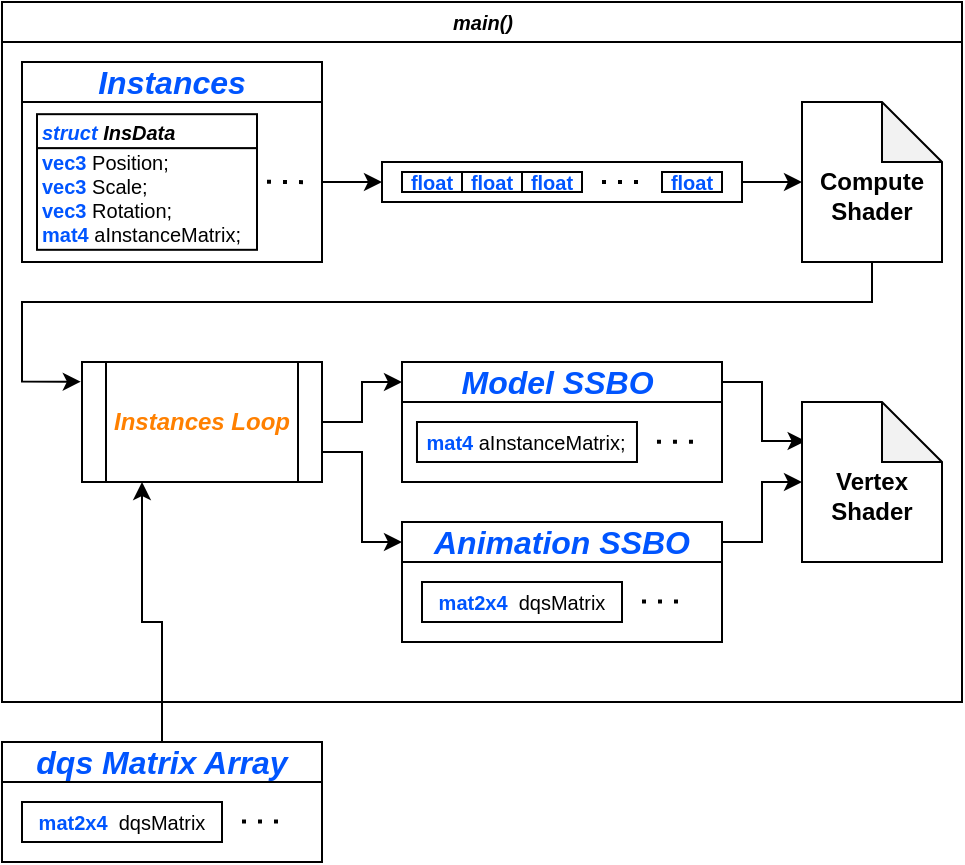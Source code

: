 <mxfile version="14.5.1" type="github">
  <diagram id="C5RBs43oDa-KdzZeNtuy" name="Page-1">
    <mxGraphModel dx="790" dy="433" grid="1" gridSize="10" guides="1" tooltips="1" connect="1" arrows="1" fold="1" page="1" pageScale="1" pageWidth="827" pageHeight="1169" math="0" shadow="0">
      <root>
        <mxCell id="WIyWlLk6GJQsqaUBKTNV-0" />
        <mxCell id="WIyWlLk6GJQsqaUBKTNV-1" parent="WIyWlLk6GJQsqaUBKTNV-0" />
        <mxCell id="tY8or2dxc5fbOtywsdqu-50" value="&lt;i&gt;&lt;font color=&quot;#000000&quot;&gt;main()&lt;/font&gt;&lt;/i&gt;" style="swimlane;html=1;startSize=20;horizontal=1;containerType=tree;fontSize=10;fontColor=#0055FF;align=center;" vertex="1" parent="WIyWlLk6GJQsqaUBKTNV-1">
          <mxGeometry x="270" y="140" width="480" height="350" as="geometry" />
        </mxCell>
        <mxCell id="tY8or2dxc5fbOtywsdqu-100" value="" style="rounded=0;whiteSpace=wrap;html=1;fontSize=16;fontColor=#0055FF;align=center;" vertex="1" parent="tY8or2dxc5fbOtywsdqu-50">
          <mxGeometry x="200" y="200" width="160" height="40" as="geometry" />
        </mxCell>
        <mxCell id="tY8or2dxc5fbOtywsdqu-108" value="&lt;font style=&quot;font-size: 10px&quot;&gt;&lt;b style=&quot;text-align: left&quot;&gt;mat4&lt;/b&gt;&lt;span style=&quot;text-align: left&quot;&gt;&amp;nbsp;&lt;/span&gt;&lt;font color=&quot;#000000&quot; style=&quot;text-align: left ; font-size: 10px&quot;&gt;aInstanceMatrix;&lt;/font&gt;&lt;/font&gt;" style="rounded=0;whiteSpace=wrap;html=1;fontSize=10;fontColor=#0055FF;align=center;" vertex="1" parent="tY8or2dxc5fbOtywsdqu-50">
          <mxGeometry x="207.49" y="210" width="110" height="20" as="geometry" />
        </mxCell>
        <mxCell id="tY8or2dxc5fbOtywsdqu-110" value="" style="endArrow=none;dashed=1;html=1;dashPattern=1 3;strokeWidth=2;" edge="1" parent="tY8or2dxc5fbOtywsdqu-50">
          <mxGeometry width="50" height="50" relative="1" as="geometry">
            <mxPoint x="327.49" y="219.86" as="sourcePoint" />
            <mxPoint x="347.49" y="219.86" as="targetPoint" />
          </mxGeometry>
        </mxCell>
        <mxCell id="tY8or2dxc5fbOtywsdqu-163" style="edgeStyle=orthogonalEdgeStyle;rounded=0;orthogonalLoop=1;jettySize=auto;html=1;exitX=1;exitY=0.5;exitDx=0;exitDy=0;entryX=0.026;entryY=0.244;entryDx=0;entryDy=0;entryPerimeter=0;fontSize=12;fontColor=#0055FF;" edge="1" parent="tY8or2dxc5fbOtywsdqu-50" source="tY8or2dxc5fbOtywsdqu-112" target="tY8or2dxc5fbOtywsdqu-114">
          <mxGeometry relative="1" as="geometry" />
        </mxCell>
        <mxCell id="tY8or2dxc5fbOtywsdqu-112" value="&lt;b&gt;&lt;i&gt;Model SSBO&amp;nbsp;&lt;/i&gt;&lt;/b&gt;" style="rounded=0;whiteSpace=wrap;html=1;fontSize=16;fontColor=#0055FF;align=center;" vertex="1" parent="tY8or2dxc5fbOtywsdqu-50">
          <mxGeometry x="200" y="180" width="160" height="20" as="geometry" />
        </mxCell>
        <mxCell id="tY8or2dxc5fbOtywsdqu-114" value="&lt;span style=&quot;color: rgb(0 , 0 , 0) ; font-size: 12px&quot;&gt;&lt;b&gt;&lt;br&gt;Vertex&lt;br&gt;Shader&lt;/b&gt;&lt;/span&gt;" style="shape=note;whiteSpace=wrap;html=1;backgroundOutline=1;darkOpacity=0.05;fontSize=10;fontColor=#0055FF;align=center;" vertex="1" parent="tY8or2dxc5fbOtywsdqu-50">
          <mxGeometry x="400" y="200" width="70" height="80" as="geometry" />
        </mxCell>
        <mxCell id="tY8or2dxc5fbOtywsdqu-137" value="" style="rounded=0;whiteSpace=wrap;html=1;fontSize=16;fontColor=#0055FF;align=center;" vertex="1" parent="tY8or2dxc5fbOtywsdqu-50">
          <mxGeometry x="190" y="80" width="180" height="20" as="geometry" />
        </mxCell>
        <mxCell id="tY8or2dxc5fbOtywsdqu-101" value="&lt;b&gt;float&lt;/b&gt;" style="rounded=0;whiteSpace=wrap;html=1;fontSize=10;fontColor=#0055FF;align=center;" vertex="1" parent="tY8or2dxc5fbOtywsdqu-50">
          <mxGeometry x="200" y="85" width="30" height="10" as="geometry" />
        </mxCell>
        <mxCell id="tY8or2dxc5fbOtywsdqu-102" value="&lt;b&gt;float&lt;/b&gt;" style="rounded=0;whiteSpace=wrap;html=1;fontSize=10;fontColor=#0055FF;align=center;" vertex="1" parent="tY8or2dxc5fbOtywsdqu-50">
          <mxGeometry x="230" y="85" width="30" height="10" as="geometry" />
        </mxCell>
        <mxCell id="tY8or2dxc5fbOtywsdqu-103" value="&lt;b&gt;float&lt;/b&gt;" style="rounded=0;whiteSpace=wrap;html=1;fontSize=10;fontColor=#0055FF;align=center;" vertex="1" parent="tY8or2dxc5fbOtywsdqu-50">
          <mxGeometry x="260" y="85" width="30" height="10" as="geometry" />
        </mxCell>
        <mxCell id="tY8or2dxc5fbOtywsdqu-105" value="&lt;b&gt;float&lt;/b&gt;" style="rounded=0;whiteSpace=wrap;html=1;fontSize=10;fontColor=#0055FF;align=center;" vertex="1" parent="tY8or2dxc5fbOtywsdqu-50">
          <mxGeometry x="330" y="85" width="30" height="10" as="geometry" />
        </mxCell>
        <mxCell id="tY8or2dxc5fbOtywsdqu-106" value="&lt;span style=&quot;color: rgb(0 , 0 , 0) ; font-size: 12px&quot;&gt;&lt;b&gt;&lt;br&gt;Compute Shader&lt;/b&gt;&lt;/span&gt;" style="shape=note;whiteSpace=wrap;html=1;backgroundOutline=1;darkOpacity=0.05;fontSize=10;fontColor=#0055FF;align=center;" vertex="1" parent="tY8or2dxc5fbOtywsdqu-50">
          <mxGeometry x="400" y="50" width="70" height="80" as="geometry" />
        </mxCell>
        <mxCell id="tY8or2dxc5fbOtywsdqu-113" style="edgeStyle=orthogonalEdgeStyle;rounded=0;orthogonalLoop=1;jettySize=auto;html=1;fontSize=10;fontColor=#0055FF;entryX=-0.005;entryY=0.164;entryDx=0;entryDy=0;entryPerimeter=0;" edge="1" parent="tY8or2dxc5fbOtywsdqu-50" source="tY8or2dxc5fbOtywsdqu-106" target="tY8or2dxc5fbOtywsdqu-158">
          <mxGeometry relative="1" as="geometry">
            <mxPoint x="50" y="210" as="targetPoint" />
            <Array as="points">
              <mxPoint x="435" y="150" />
              <mxPoint x="10" y="150" />
              <mxPoint x="10" y="190" />
            </Array>
          </mxGeometry>
        </mxCell>
        <mxCell id="tY8or2dxc5fbOtywsdqu-164" style="edgeStyle=orthogonalEdgeStyle;rounded=0;orthogonalLoop=1;jettySize=auto;html=1;exitX=1;exitY=0.5;exitDx=0;exitDy=0;fontSize=12;fontColor=#0055FF;" edge="1" parent="tY8or2dxc5fbOtywsdqu-50" source="tY8or2dxc5fbOtywsdqu-117" target="tY8or2dxc5fbOtywsdqu-114">
          <mxGeometry relative="1" as="geometry" />
        </mxCell>
        <mxCell id="tY8or2dxc5fbOtywsdqu-117" value="&lt;b&gt;&lt;i&gt;Animation SSBO&lt;/i&gt;&lt;/b&gt;" style="rounded=0;whiteSpace=wrap;html=1;fontSize=16;fontColor=#0055FF;align=center;" vertex="1" parent="tY8or2dxc5fbOtywsdqu-50">
          <mxGeometry x="200" y="260" width="160" height="20" as="geometry" />
        </mxCell>
        <mxCell id="tY8or2dxc5fbOtywsdqu-118" value="" style="rounded=0;whiteSpace=wrap;html=1;fontSize=16;fontColor=#0055FF;align=center;" vertex="1" parent="tY8or2dxc5fbOtywsdqu-50">
          <mxGeometry x="200" y="280" width="160" height="40" as="geometry" />
        </mxCell>
        <mxCell id="tY8or2dxc5fbOtywsdqu-120" value="&lt;b style=&quot;font-size: 10px ; text-align: left&quot;&gt;mat2x4&lt;/b&gt;&lt;span style=&quot;font-size: 10px ; text-align: left&quot;&gt;&amp;nbsp;&amp;nbsp;&lt;/span&gt;&lt;span style=&quot;font-size: 10px&quot;&gt;&lt;font color=&quot;#000000&quot;&gt;dqsMatrix&lt;/font&gt;&lt;/span&gt;" style="rounded=0;whiteSpace=wrap;html=1;fontSize=16;fontColor=#0055FF;align=center;verticalAlign=bottom;" vertex="1" parent="tY8or2dxc5fbOtywsdqu-50">
          <mxGeometry x="210" y="290" width="100" height="20" as="geometry" />
        </mxCell>
        <mxCell id="tY8or2dxc5fbOtywsdqu-129" value="" style="endArrow=none;dashed=1;html=1;dashPattern=1 3;strokeWidth=2;" edge="1" parent="tY8or2dxc5fbOtywsdqu-50">
          <mxGeometry width="50" height="50" relative="1" as="geometry">
            <mxPoint x="320.0" y="299.8" as="sourcePoint" />
            <mxPoint x="340.0" y="299.8" as="targetPoint" />
          </mxGeometry>
        </mxCell>
        <mxCell id="tY8or2dxc5fbOtywsdqu-161" style="edgeStyle=orthogonalEdgeStyle;rounded=0;orthogonalLoop=1;jettySize=auto;html=1;exitX=1;exitY=0.5;exitDx=0;exitDy=0;entryX=0;entryY=0.5;entryDx=0;entryDy=0;fontSize=12;fontColor=#0055FF;" edge="1" parent="tY8or2dxc5fbOtywsdqu-50" source="tY8or2dxc5fbOtywsdqu-158" target="tY8or2dxc5fbOtywsdqu-112">
          <mxGeometry relative="1" as="geometry" />
        </mxCell>
        <mxCell id="tY8or2dxc5fbOtywsdqu-162" style="edgeStyle=orthogonalEdgeStyle;rounded=0;orthogonalLoop=1;jettySize=auto;html=1;exitX=1;exitY=0.75;exitDx=0;exitDy=0;entryX=0;entryY=0.5;entryDx=0;entryDy=0;fontSize=12;fontColor=#0055FF;" edge="1" parent="tY8or2dxc5fbOtywsdqu-50" source="tY8or2dxc5fbOtywsdqu-158" target="tY8or2dxc5fbOtywsdqu-117">
          <mxGeometry relative="1" as="geometry" />
        </mxCell>
        <mxCell id="tY8or2dxc5fbOtywsdqu-158" value="&lt;b&gt;&lt;i&gt;&lt;font color=&quot;#ff8000&quot;&gt;Instances Loop&lt;/font&gt;&lt;/i&gt;&lt;/b&gt;" style="shape=process;whiteSpace=wrap;html=1;backgroundOutline=1;fontSize=12;fontColor=#0055FF;align=center;" vertex="1" parent="tY8or2dxc5fbOtywsdqu-50">
          <mxGeometry x="40" y="180" width="120" height="60" as="geometry" />
        </mxCell>
        <mxCell id="tY8or2dxc5fbOtywsdqu-104" value="" style="endArrow=none;dashed=1;html=1;dashPattern=1 3;strokeWidth=2;" edge="1" parent="WIyWlLk6GJQsqaUBKTNV-1">
          <mxGeometry width="50" height="50" relative="1" as="geometry">
            <mxPoint x="570.0" y="230" as="sourcePoint" />
            <mxPoint x="590.0" y="230" as="targetPoint" />
          </mxGeometry>
        </mxCell>
        <mxCell id="tY8or2dxc5fbOtywsdqu-141" style="edgeStyle=orthogonalEdgeStyle;rounded=0;orthogonalLoop=1;jettySize=auto;html=1;exitX=1;exitY=0.5;exitDx=0;exitDy=0;entryX=0;entryY=0.5;entryDx=0;entryDy=0;fontSize=16;fontColor=#0055FF;" edge="1" parent="WIyWlLk6GJQsqaUBKTNV-1" source="tY8or2dxc5fbOtywsdqu-123" target="tY8or2dxc5fbOtywsdqu-137">
          <mxGeometry relative="1" as="geometry" />
        </mxCell>
        <mxCell id="tY8or2dxc5fbOtywsdqu-123" value="&lt;span style=&quot;color: rgba(0 , 0 , 0 , 0) ; font-family: monospace ; font-size: 0px&quot;&gt;%3CmxGraphModel%3E%3Croot%3E%3CmxCell%20id%3D%220%22%2F%3E%3CmxCell%20id%3D%221%22%20parent%3D%220%22%2F%3E%3CmxCell%20id%3D%222%22%20value%3D%22%22%20style%3D%22endArrow%3Dnone%3Bdashed%3D1%3Bhtml%3D1%3BdashPattern%3D1%203%3BstrokeWidth%3D2%3B%22%20edge%3D%221%22%20parent%3D%221%22%3E%3CmxGeometry%20width%3D%2250%22%20height%3D%2250%22%20relative%3D%221%22%20as%3D%22geometry%22%3E%3CmxPoint%20x%3D%22380%22%20y%3D%22109.71%22%20as%3D%22sourcePoint%22%2F%3E%3CmxPoint%20x%3D%22420%22%20y%3D%22109.71%22%20as%3D%22targetPoint%22%2F%3E%3C%2FmxGeometry%3E%3C%2FmxCell%3E%3CmxCell%20id%3D%223%22%20style%3D%22edgeStyle%3DorthogonalEdgeStyle%3Brounded%3D0%3BorthogonalLoop%3D1%3BjettySize%3Dauto%3Bhtml%3D1%3BfontSize%3D10%3BfontColor%3D%230055FF%3B%22%20edge%3D%221%22%20source%3D%224%22%20parent%3D%221%22%3E%3CmxGeometry%20relative%3D%221%22%20as%3D%22geometry%22%3E%3CmxPoint%20x%3D%22275%22%20y%3D%22197%22%20as%3D%22targetPoint%22%2F%3E%3C%2FmxGeometry%3E%3C%2FmxCell%3E%3CmxCell%20id%3D%224%22%20value%3D%22%22%20style%3D%22shape%3DcurlyBracket%3BwhiteSpace%3Dwrap%3Bhtml%3D1%3Brounded%3D1%3BfontSize%3D23%3Balign%3Dleft%3Brotation%3D-90%3B%22%20vertex%3D%221%22%20parent%3D%221%22%3E%3CmxGeometry%20x%3D%22265.32%22%20y%3D%2222.19%22%20width%3D%2219.38%22%20height%3D%22290%22%20as%3D%22geometry%22%2F%3E%3C%2FmxCell%3E%3CmxCell%20id%3D%225%22%20value%3D%22%22%20style%3D%22group%22%20vertex%3D%221%22%20connectable%3D%220%22%20parent%3D%221%22%3E%3CmxGeometry%20x%3D%22140%22%20y%3D%2270%22%20width%3D%22110%22%20height%3D%2280%22%20as%3D%22geometry%22%2F%3E%3C%2FmxCell%3E%3CmxCell%20id%3D%226%22%20value%3D%22%26lt%3Bspan%20style%3D%26quot%3Bcolor%3A%20rgb(0%20%2C%200%20%2C%200)%20%3B%20font-family%3A%20%26amp%3B%2334%3Bhelvetica%26amp%3B%2334%3B%20%3B%20text-align%3A%20center%26quot%3B%26gt%3B%26lt%3Bfont%20style%3D%26quot%3Bfont-size%3A%2010px%26quot%3B%26gt%3B%26lt%3Bb%26gt%3Bstruct%20InsData%26lt%3B%2Fb%26gt%3B%26lt%3B%2Ffont%26gt%3B%26lt%3B%2Fspan%26gt%3B%26lt%3Bspan%20style%3D%26quot%3Bcolor%3A%20rgb(0%20%2C%200%20%2C%200)%20%3B%20font-family%3A%20%26amp%3B%2334%3Bhelvetica%26amp%3B%2334%3B%20%3B%20font-size%3A%2012px%26quot%3B%26gt%3B%26lt%3Bbr%26gt%3B%26lt%3B%2Fspan%26gt%3B%22%20style%3D%22rounded%3D0%3BwhiteSpace%3Dwrap%3Bhtml%3D1%3BfontSize%3D10%3BfontColor%3D%230055FF%3Balign%3Dleft%3B%22%20vertex%3D%221%22%20parent%3D%225%22%3E%3CmxGeometry%20width%3D%22110%22%20height%3D%2220%22%20as%3D%22geometry%22%2F%3E%3C%2FmxCell%3E%3CmxCell%20id%3D%227%22%20value%3D%22%26lt%3Bfont%20style%3D%26quot%3Bfont-size%3A%2010px%26quot%3B%26gt%3B%26lt%3Bspan%20style%3D%26quot%3Bcolor%3A%20rgb(0%20%2C%200%20%2C%200)%26quot%3B%26gt%3Bvec3%20Position%3B%26lt%3B%2Fspan%26gt%3B%26lt%3Bbr%20style%3D%26quot%3Bcolor%3A%20rgb(0%20%2C%200%20%2C%200)%26quot%3B%26gt%3B%26lt%3B%2Ffont%26gt%3B%26lt%3Bdiv%20style%3D%26quot%3Bcolor%3A%20rgb(0%20%2C%200%20%2C%200)%26quot%3B%26gt%3B%26lt%3Bfont%20style%3D%26quot%3Bfont-size%3A%2010px%26quot%3B%26gt%3Bvec3%20Scale%3B%26lt%3B%2Ffont%26gt%3B%26lt%3B%2Fdiv%26gt%3B%26lt%3Bdiv%20style%3D%26quot%3Bcolor%3A%20rgb(0%20%2C%200%20%2C%200)%26quot%3B%26gt%3B%26lt%3Bfont%20style%3D%26quot%3Bfont-size%3A%2010px%26quot%3B%26gt%3Bvec3%20Rotation%3B%26lt%3B%2Ffont%26gt%3B%26lt%3B%2Fdiv%26gt%3B%26lt%3Bdiv%20style%3D%26quot%3Bcolor%3A%20rgb(0%20%2C%200%20%2C%200)%26quot%3B%26gt%3B%26lt%3Bfont%20style%3D%26quot%3Bfont-size%3A%2010px%26quot%3B%26gt%3Bmat4%20aInstanceMatrix%3B%26lt%3B%2Ffont%26gt%3B%26lt%3B%2Fdiv%26gt%3B%22%20style%3D%22rounded%3D0%3BwhiteSpace%3Dwrap%3Bhtml%3D1%3BfontSize%3D10%3BfontColor%3D%230055FF%3Balign%3Dleft%3B%22%20vertex%3D%221%22%20parent%3D%225%22%3E%3CmxGeometry%20y%3D%2220%22%20width%3D%22110%22%20height%3D%2260%22%20as%3D%22geometry%22%2F%3E%3C%2FmxCell%3E%3CmxCell%20id%3D%228%22%20value%3D%22%22%20style%3D%22group%22%20vertex%3D%221%22%20connectable%3D%220%22%20parent%3D%221%22%3E%3CmxGeometry%20x%3D%22260%22%20y%3D%2270%22%20width%3D%22110%22%20height%3D%2280%22%20as%3D%22geometry%22%2F%3E%3C%2FmxCell%3E%3CmxCell%20id%3D%229%22%20value%3D%22%26lt%3Bspan%20style%3D%26quot%3Bcolor%3A%20rgb(0%20%2C%200%20%2C%200)%20%3B%20font-family%3A%20%26amp%3B%2334%3Bhelvetica%26amp%3B%2334%3B%20%3B%20text-align%3A%20center%26quot%3B%26gt%3B%26lt%3Bfont%20style%3D%26quot%3Bfont-size%3A%2010px%26quot%3B%26gt%3B%26lt%3Bb%26gt%3Bstruct%20InsData%26lt%3B%2Fb%26gt%3B%26lt%3B%2Ffont%26gt%3B%26lt%3B%2Fspan%26gt%3B%26lt%3Bspan%20style%3D%26quot%3Bcolor%3A%20rgb(0%20%2C%200%20%2C%200)%20%3B%20font-family%3A%20%26amp%3B%2334%3Bhelvetica%26amp%3B%2334%3B%20%3B%20font-size%3A%2012px%26quot%3B%26gt%3B%26lt%3Bbr%26gt%3B%26lt%3B%2Fspan%26gt%3B%22%20style%3D%22rounded%3D0%3BwhiteSpace%3Dwrap%3Bhtml%3D1%3BfontSize%3D10%3BfontColor%3D%230055FF%3Balign%3Dleft%3B%22%20vertex%3D%221%22%20parent%3D%228%22%3E%3CmxGeometry%20width%3D%22110%22%20height%3D%2220%22%20as%3D%22geometry%22%2F%3E%3C%2FmxCell%3E%3CmxCell%20id%3D%2210%22%20value%3D%22%26lt%3Bfont%20style%3D%26quot%3Bfont-size%3A%2010px%26quot%3B%26gt%3B%26lt%3Bspan%20style%3D%26quot%3Bcolor%3A%20rgb(0%20%2C%200%20%2C%200)%26quot%3B%26gt%3Bvec3%20Position%3B%26lt%3B%2Fspan%26gt%3B%26lt%3Bbr%20style%3D%26quot%3Bcolor%3A%20rgb(0%20%2C%200%20%2C%200)%26quot%3B%26gt%3B%26lt%3B%2Ffont%26gt%3B%26lt%3Bdiv%20style%3D%26quot%3Bcolor%3A%20rgb(0%20%2C%200%20%2C%200)%26quot%3B%26gt%3B%26lt%3Bfont%20style%3D%26quot%3Bfont-size%3A%2010px%26quot%3B%26gt%3Bvec3%20Scale%3B%26lt%3B%2Ffont%26gt%3B%26lt%3B%2Fdiv%26gt%3B%26lt%3Bdiv%20style%3D%26quot%3Bcolor%3A%20rgb(0%20%2C%200%20%2C%200)%26quot%3B%26gt%3B%26lt%3Bfont%20style%3D%26quot%3Bfont-size%3A%2010px%26quot%3B%26gt%3Bvec3%20Rotation%3B%26lt%3B%2Ffont%26gt%3B%26lt%3B%2Fdiv%26gt%3B%26lt%3Bdiv%20style%3D%26quot%3Bcolor%3A%20rgb(0%20%2C%200%20%2C%200)%26quot%3B%26gt%3B%26lt%3Bfont%20style%3D%26quot%3Bfont-size%3A%2010px%26quot%3B%26gt%3Bmat4%20aInstanceMatrix%3B%26lt%3B%2Ffont%26gt%3B%26lt%3B%2Fdiv%26gt%3B%22%20style%3D%22rounded%3D0%3BwhiteSpace%3Dwrap%3Bhtml%3D1%3BfontSize%3D10%3BfontColor%3D%230055FF%3Balign%3Dleft%3B%22%20vertex%3D%221%22%20parent%3D%228%22%3E%3CmxGeometry%20y%3D%2220%22%20width%3D%22110%22%20height%3D%2260%22%20as%3D%22geometry%22%2F%3E%3C%2FmxCell%3E%3CmxCell%20id%3D%2211%22%20value%3D%22float%22%20style%3D%22rounded%3D0%3BwhiteSpace%3Dwrap%3Bhtml%3D1%3BfontSize%3D10%3BfontColor%3D%230055FF%3Balign%3Dcenter%3B%22%20vertex%3D%221%22%20parent%3D%221%22%3E%3CmxGeometry%20x%3D%22177%22%20y%3D%22210%22%20width%3D%2230%22%20height%3D%2210%22%20as%3D%22geometry%22%2F%3E%3C%2FmxCell%3E%3CmxCell%20id%3D%2212%22%20value%3D%22float%22%20style%3D%22rounded%3D0%3BwhiteSpace%3Dwrap%3Bhtml%3D1%3BfontSize%3D10%3BfontColor%3D%230055FF%3Balign%3Dcenter%3B%22%20vertex%3D%221%22%20parent%3D%221%22%3E%3CmxGeometry%20x%3D%22207%22%20y%3D%22210%22%20width%3D%2230%22%20height%3D%2210%22%20as%3D%22geometry%22%2F%3E%3C%2FmxCell%3E%3CmxCell%20id%3D%2213%22%20value%3D%22float%22%20style%3D%22rounded%3D0%3BwhiteSpace%3Dwrap%3Bhtml%3D1%3BfontSize%3D10%3BfontColor%3D%230055FF%3Balign%3Dcenter%3B%22%20vertex%3D%221%22%20parent%3D%221%22%3E%3CmxGeometry%20x%3D%22237%22%20y%3D%22210%22%20width%3D%2230%22%20height%3D%2210%22%20as%3D%22geometry%22%2F%3E%3C%2FmxCell%3E%3CmxCell%20id%3D%2214%22%20value%3D%22float%22%20style%3D%22rounded%3D0%3BwhiteSpace%3Dwrap%3Bhtml%3D1%3BfontSize%3D10%3BfontColor%3D%230055FF%3Balign%3Dcenter%3B%22%20vertex%3D%221%22%20parent%3D%221%22%3E%3CmxGeometry%20x%3D%22267%22%20y%3D%22210%22%20width%3D%2230%22%20height%3D%2210%22%20as%3D%22geometry%22%2F%3E%3C%2FmxCell%3E%3CmxCell%20id%3D%2215%22%20value%3D%22%22%20style%3D%22endArrow%3Dnone%3Bdashed%3D1%3Bhtml%3D1%3BdashPattern%3D1%203%3BstrokeWidth%3D2%3B%22%20edge%3D%221%22%20parent%3D%221%22%3E%3CmxGeometry%20width%3D%2250%22%20height%3D%2250%22%20relative%3D%221%22%20as%3D%22geometry%22%3E%3CmxPoint%20x%3D%22302%22%20y%3D%22214.71%22%20as%3D%22sourcePoint%22%2F%3E%3CmxPoint%20x%3D%22337%22%20y%3D%22215%22%20as%3D%22targetPoint%22%2F%3E%3C%2FmxGeometry%3E%3C%2FmxCell%3E%3CmxCell%20id%3D%2216%22%20value%3D%22float%22%20style%3D%22rounded%3D0%3BwhiteSpace%3Dwrap%3Bhtml%3D1%3BfontSize%3D10%3BfontColor%3D%230055FF%3Balign%3Dcenter%3B%22%20vertex%3D%221%22%20parent%3D%221%22%3E%3CmxGeometry%20x%3D%22340%22%20y%3D%22210%22%20width%3D%2230%22%20height%3D%2210%22%20as%3D%22geometry%22%2F%3E%3C%2FmxCell%3E%3C%2Froot%3E%3C%2FmxGraphModel%3E&lt;/span&gt;" style="whiteSpace=wrap;html=1;treeFolding=1;treeMoving=1;newEdgeStyle={&quot;edgeStyle&quot;:&quot;elbowEdgeStyle&quot;,&quot;startArrow&quot;:&quot;none&quot;,&quot;endArrow&quot;:&quot;none&quot;};" vertex="1" parent="WIyWlLk6GJQsqaUBKTNV-1">
          <mxGeometry x="280" y="190" width="150" height="80" as="geometry" />
        </mxCell>
        <mxCell id="tY8or2dxc5fbOtywsdqu-124" value="" style="endArrow=none;dashed=1;html=1;dashPattern=1 3;strokeWidth=2;" edge="1" parent="WIyWlLk6GJQsqaUBKTNV-1">
          <mxGeometry width="50" height="50" relative="1" as="geometry">
            <mxPoint x="402.5" y="229.83" as="sourcePoint" />
            <mxPoint x="422.5" y="230.12" as="targetPoint" />
          </mxGeometry>
        </mxCell>
        <mxCell id="tY8or2dxc5fbOtywsdqu-125" value="&lt;font style=&quot;font-size: 10px&quot;&gt;&lt;b&gt;vec3 &lt;/b&gt;&lt;font color=&quot;#000000&quot;&gt;Position;&lt;/font&gt;&lt;br style=&quot;color: rgb(0 , 0 , 0)&quot;&gt;&lt;/font&gt;&lt;div&gt;&lt;font style=&quot;font-size: 10px&quot;&gt;&lt;b&gt;vec3&lt;/b&gt; &lt;font color=&quot;#000000&quot;&gt;Scale;&lt;/font&gt;&lt;/font&gt;&lt;/div&gt;&lt;div&gt;&lt;font style=&quot;font-size: 10px&quot;&gt;&lt;b&gt;vec3&lt;/b&gt; &lt;font color=&quot;#000000&quot;&gt;Rotation;&lt;/font&gt;&lt;/font&gt;&lt;/div&gt;&lt;div&gt;&lt;font style=&quot;font-size: 10px&quot;&gt;&lt;b&gt;mat4&lt;/b&gt; &lt;font color=&quot;#000000&quot;&gt;aInstanceMatrix;&lt;/font&gt;&lt;/font&gt;&lt;/div&gt;" style="rounded=0;whiteSpace=wrap;html=1;fontSize=10;fontColor=#0055FF;align=left;" vertex="1" parent="WIyWlLk6GJQsqaUBKTNV-1">
          <mxGeometry x="287.5" y="213.043" width="110" height="50.858" as="geometry" />
        </mxCell>
        <mxCell id="tY8or2dxc5fbOtywsdqu-126" value="" style="group" vertex="1" connectable="0" parent="WIyWlLk6GJQsqaUBKTNV-1">
          <mxGeometry x="287.5" y="196.09" width="110" height="67.81" as="geometry" />
        </mxCell>
        <mxCell id="tY8or2dxc5fbOtywsdqu-127" value="&lt;span style=&quot;font-family: &amp;#34;helvetica&amp;#34; ; text-align: center&quot;&gt;&lt;font style=&quot;font-size: 10px&quot;&gt;&lt;b&gt;&lt;i&gt;struct &lt;font color=&quot;#000000&quot;&gt;InsData&lt;/font&gt;&lt;/i&gt;&lt;/b&gt;&lt;/font&gt;&lt;/span&gt;&lt;span style=&quot;color: rgb(0 , 0 , 0) ; font-family: &amp;#34;helvetica&amp;#34; ; font-size: 12px&quot;&gt;&lt;br&gt;&lt;/span&gt;" style="rounded=0;whiteSpace=wrap;html=1;fontSize=10;fontColor=#0055FF;align=left;" vertex="1" parent="tY8or2dxc5fbOtywsdqu-126">
          <mxGeometry width="110" height="16.953" as="geometry" />
        </mxCell>
        <mxCell id="tY8or2dxc5fbOtywsdqu-128" value="&lt;b&gt;&lt;i&gt;Instances&lt;/i&gt;&lt;/b&gt;" style="rounded=0;whiteSpace=wrap;html=1;fontSize=16;fontColor=#0055FF;align=center;" vertex="1" parent="WIyWlLk6GJQsqaUBKTNV-1">
          <mxGeometry x="280" y="170" width="150" height="20" as="geometry" />
        </mxCell>
        <mxCell id="tY8or2dxc5fbOtywsdqu-140" style="edgeStyle=orthogonalEdgeStyle;rounded=0;orthogonalLoop=1;jettySize=auto;html=1;exitX=1;exitY=0.5;exitDx=0;exitDy=0;fontSize=16;fontColor=#0055FF;" edge="1" parent="WIyWlLk6GJQsqaUBKTNV-1" source="tY8or2dxc5fbOtywsdqu-137">
          <mxGeometry relative="1" as="geometry">
            <mxPoint x="670" y="230" as="targetPoint" />
          </mxGeometry>
        </mxCell>
        <mxCell id="tY8or2dxc5fbOtywsdqu-160" style="edgeStyle=orthogonalEdgeStyle;rounded=0;orthogonalLoop=1;jettySize=auto;html=1;exitX=0.5;exitY=0;exitDx=0;exitDy=0;entryX=0.25;entryY=1;entryDx=0;entryDy=0;fontSize=12;fontColor=#0055FF;" edge="1" parent="WIyWlLk6GJQsqaUBKTNV-1" target="tY8or2dxc5fbOtywsdqu-158">
          <mxGeometry relative="1" as="geometry">
            <mxPoint x="350.0" y="520" as="sourcePoint" />
            <Array as="points">
              <mxPoint x="350" y="450" />
              <mxPoint x="340" y="450" />
            </Array>
          </mxGeometry>
        </mxCell>
        <mxCell id="tY8or2dxc5fbOtywsdqu-142" value="&lt;b&gt;&lt;i&gt;dqs Matrix Array&lt;/i&gt;&lt;/b&gt;" style="rounded=0;whiteSpace=wrap;html=1;fontSize=16;fontColor=#0055FF;align=center;" vertex="1" parent="WIyWlLk6GJQsqaUBKTNV-1">
          <mxGeometry x="270" y="510" width="160" height="20" as="geometry" />
        </mxCell>
        <mxCell id="tY8or2dxc5fbOtywsdqu-143" value="" style="rounded=0;whiteSpace=wrap;html=1;fontSize=16;fontColor=#0055FF;align=center;" vertex="1" parent="WIyWlLk6GJQsqaUBKTNV-1">
          <mxGeometry x="270" y="530" width="160" height="40" as="geometry" />
        </mxCell>
        <mxCell id="tY8or2dxc5fbOtywsdqu-144" value="&lt;b style=&quot;font-size: 10px ; text-align: left&quot;&gt;mat2x4&lt;/b&gt;&lt;span style=&quot;font-size: 10px ; text-align: left&quot;&gt;&amp;nbsp;&amp;nbsp;&lt;/span&gt;&lt;span style=&quot;font-size: 10px&quot;&gt;&lt;font color=&quot;#000000&quot;&gt;dqsMatrix&lt;/font&gt;&lt;/span&gt;" style="rounded=0;whiteSpace=wrap;html=1;fontSize=16;fontColor=#0055FF;align=center;verticalAlign=bottom;" vertex="1" parent="WIyWlLk6GJQsqaUBKTNV-1">
          <mxGeometry x="280" y="540" width="100" height="20" as="geometry" />
        </mxCell>
        <mxCell id="tY8or2dxc5fbOtywsdqu-145" value="" style="endArrow=none;dashed=1;html=1;dashPattern=1 3;strokeWidth=2;" edge="1" parent="WIyWlLk6GJQsqaUBKTNV-1">
          <mxGeometry width="50" height="50" relative="1" as="geometry">
            <mxPoint x="390.0" y="549.8" as="sourcePoint" />
            <mxPoint x="410.0" y="549.8" as="targetPoint" />
          </mxGeometry>
        </mxCell>
      </root>
    </mxGraphModel>
  </diagram>
</mxfile>
